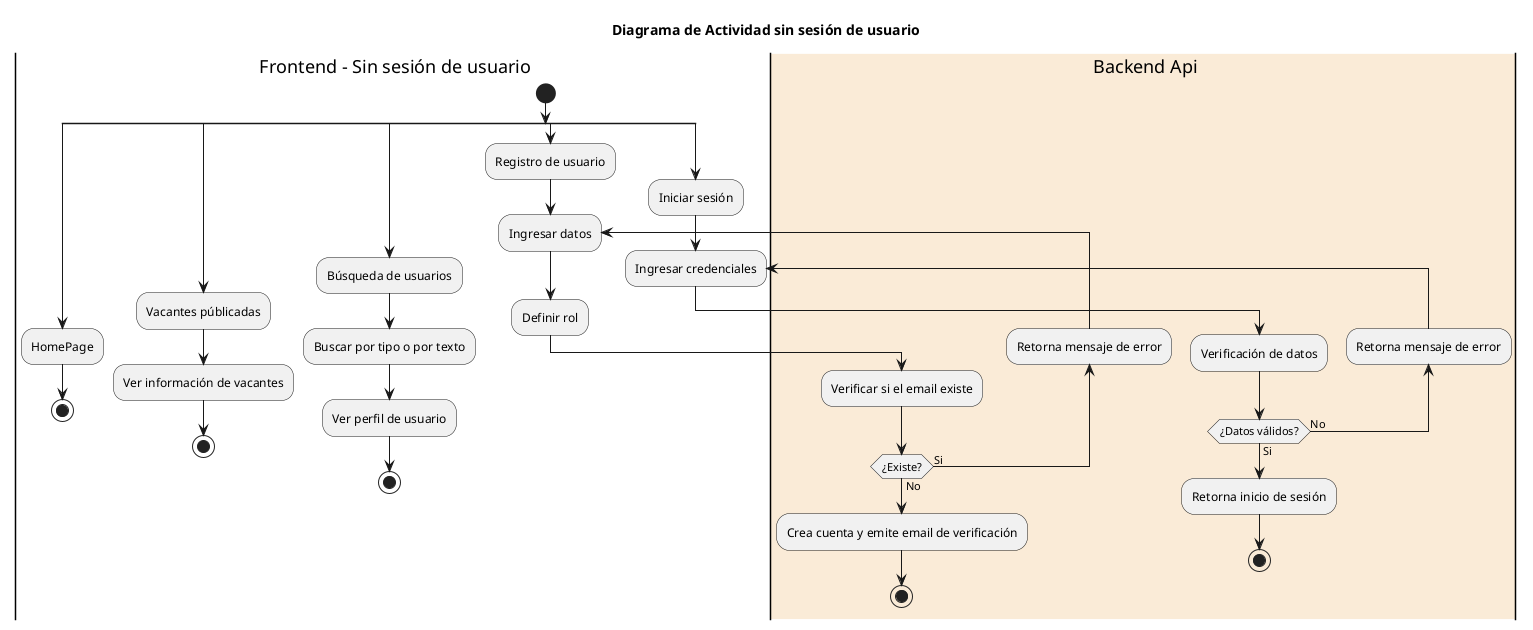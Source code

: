 @startuml
title Diagrama de Actividad sin sesión de usuario
|ns| Frontend - Sin sesión de usuario
start
split
    :HomePage;
    |ns|
    stop
split again
    :Vacantes públicadas;
    :Ver información de vacantes;
    |ns|
    stop
split again
    :Búsqueda de usuarios;
    :Buscar por tipo o por texto;
    :Ver perfil de usuario;
    |ns|
    stop
split again
    |ns|
    :Registro de usuario;
    repeat :Ingresar datos;
    :Definir rol;
    |#AntiqueWhite|api| Backend Api
    :Verificar si el email existe;
    backward:Retorna mensaje de error;
    repeat while (¿Existe?) is (Si) not (No)
    :Crea cuenta y emite email de verificación;
    stop
split again
    |ns|
    :Iniciar sesión;
    repeat :Ingresar credenciales;
    |#AntiqueWhite|api| Backend Api
    :Verificación de datos;
    backward:Retorna mensaje de error;
    repeat while (¿Datos válidos?) is (No) not (Si)
    :Retorna inicio de sesión;
    stop
end split

@enduml



@startuml
title Diagrama de Actividad con sesión de usuario ( Artista | Contratista ) 01
|ns| Frontend - Con Sesión de usuario
start
split
    :Visualizar notificaciones;
    stop
split again
    :Realizar configuraciones de cuenta;
    :Realizar configuraciones personales;
    split
        :Definir datos personales;
        |#AntiqueWhite|api| Backend Api
        :Recibe datos;
        |ns|
        :Retorna mensaje de confirmación;
    split again
        repeat :Definir foto de perfil y portada;
        |#AntiqueWhite|api| Backend Api
        :Recibe datos;
        :Válida formato y requisitos;
        :Almacena los elementos;
        backward:Retorna mensaje de error;
        repeat while (Proceso completo) is (No) not (Si)
        |ns|
        :Retorna mensaje de confirmación;

    end split
end split
stop
@enduml



@startuml
title Diagrama de Actividad con sesión de usuario ( Artista | Contratista ) 02
|ns| Frontend - Con Sesión de usuario
start
:Realizar configuraciones de cuenta;
:Realizar configuraciones profesionales;
:Definir Redes sociales;
:Escribir reseña biográfica;
|#AntiqueWhite|api| Backend Api
repeat:Recibe datos;
:Válida formato y requisitos;
:Almacena los elementos;
backward:Retorna mensaje de error;
repeat while (Proceso completo) is (No) not (Si)
|ns|
:Retorna mensaje de confirmación;
stop
@enduml


@startuml
title Diagrama de Actividad con sesión de usuario ( Artista | Contratista ) 03
|ns| Frontend - Con Sesión de usuario
start
:Realizar configuraciones de cuenta;
:Definir contenido audio visual;
split
    repeat :Añadir o eliminar contenido galería de videos;
    |#AntiqueWhite|api| Backend Api
    :Maneja archivos;
    :Válida solicitud;
    :Almacena o elimina los elementos;
    backward:Retorna mensaje de error;
    repeat while (Proceso completo) is (No) not (Si)
    |ns|
    :Retorna mensaje de confirmación;
split again
    repeat :Añadir o eliminar contenido galería de imágenes;
    |#AntiqueWhite|api| Backend Api
    :Maneja archivos;
    :Válida solicitud;
    :Almacena o elimina los elementos;
    backward:Retorna mensaje de error;
    repeat while (Proceso completo) is (No) not (Si)
    |ns|
    :Retorna mensaje de confirmación;

end split
stop
@enduml

@startuml
title Diagrama de Actividad con sesión de usuario ( Artista | Contratista ) 04
|ns| Frontend - Con Sesión de usuario
start
:Realizar configuraciones de cuenta;
:Definir documentación de credenciales;
split
    repeat :Añadir o eliminar documento de identidad;
    |#AntiqueWhite|api| Backend Api
    :Maneja archivo;
    :Válida solicitud;
    :Almacena o elimina el elemento;
    backward:Retorna mensaje de error;
    repeat while (Proceso completo) is (No) not (Si)
    |ns|
    :Retorna mensaje de confirmación;
split again
    repeat :Añadir o eliminar credencial profesional;
    |#AntiqueWhite|api| Backend Api
    :Maneja archivo;
    :Válida solicitud;
    :Almacena o elimina el elemento;
    backward:Retorna mensaje de error;
    repeat while (Proceso completo) is (No) not (Si)
    |ns|
    :Retorna mensaje de confirmación;

end split
stop
@enduml

@startuml
title Diagrama de Actividad con sesión de usuario ( Artista | Contratista ) 05
|ns| Frontend - Con Sesión de usuario
start
:Realizar configuraciones de cuenta;
:Hacer configuraciones de seguridad;
split
    :Solicitar cambio de email;
    |#AntiqueWhite|api| Backend Api
    :Válida solicitud;
    :Emite email de verificación;
    |ns|
    :Retorna mensaje de confirmación;
split again
    :Solicitar cambio de contraseña;
    |#AntiqueWhite|api| Backend Api
    :Válida solicitud;
    :Emite email de verificación;
    |ns|
    :Retorna mensaje de confirmación;

end split
stop
@enduml


@startuml
title Diagrama de Actividad con sesión de usuario ( Artista | Contratista ) 06
|ns| Frontend - Con Sesión de usuario
start
:Definición de datos de contratación;
split
    :Definir información bancaria;
    |#AntiqueWhite|api| Backend Api
    :Recibe solicitud;
    :Guarda información;
    |ns|
    :Retorna mensaje de confirmación;
split again
    :Definir estatutos;
    |#AntiqueWhite|api| Backend Api
    :Recibe solicitud;
    :Guarda información;
    |ns|
    :Retorna mensaje de confirmación;

split again
    :Definir información de empresa;
    |#AntiqueWhite|api| Backend Api
    :Recibe solicitud;
    :Guarda información;
    |ns|
    :Retorna mensaje de confirmación;

end split
stop
@enduml

@startuml
title Diagrama de Actividad con sesión de usuario ( Artista | Contratista ) 07
|ns| Frontend - Con Sesión de usuario
start
:Consultar información de contratos;
split
    :Consultar información de vacante de contrato;
    |#AntiqueWhite|api| Backend Api
    :Recibe solicitud;
    :Retorna información;
    |ns|
    :Recibe información de contratos;
split again
    :Ver pre visualización de contrato;
    |#AntiqueWhite|api| Backend Api
    :Recibe solicitud;
    :Retorna documento;
    |ns|
    :Recibe visualización de documento pdf;

end split
stop
@enduml



' De administrador

@startuml
title Diagrama de Actividad con sesión de usuario ( Administrador ) 01
|ns| Frontend - Administrador
start
split
    :Visualizar notificaciones;
    stop
split again
    :Realizar configuraciones de cuenta;
    :Realizar configuraciones personales;
    split
        :Definir datos personales;
        |#AntiqueWhite|api| Backend Api
        :Recibe datos;
        |ns|
        :Retorna mensaje de confirmación;
    split again
        repeat :Definir foto de perfil y portada;
        |#AntiqueWhite|api| Backend Api
        :Recibe datos;
        :Válida formato y requisitos;
        :Almacena los elementos;
        backward:Retorna mensaje de error;
        repeat while (Proceso completo) is (No) not (Si)
        |ns|
        :Retorna mensaje de confirmación;

    end split
end split
stop
@enduml

@startuml
title Diagrama de Actividad con sesión de usuario ( Administrador ) 02
|ns| Frontend - Administrador
start
:Realizar configuraciones de cuenta;
:Hacer configuraciones de seguridad;
split
    :Solicitar cambio de email;
    |#AntiqueWhite|api| Backend Api
    :Válida solicitud;
    :Emite email de verificación;
    |ns|
    :Retorna mensaje de confirmación;
split again
    :Solicitar cambio de contraseña;
    |#AntiqueWhite|api| Backend Api
    :Válida solicitud;
    :Emite email de verificación;
    |ns|
    :Retorna mensaje de confirmación;

end split
stop
@enduml


@startuml
title Diagrama de Actividad con sesión de usuario ( Administrador ) 03
|ns| Frontend - Administrador
start
split
    :Consultar información de vacantes publicadas;
    |#AntiqueWhite|api| Backend Api
    :Recibe solicitud;
    :Retorna información;
    |ns|
    :Recibe información;
split again
    :Consultar información de usuarios registrados;
    |#AntiqueWhite|api| Backend Api
    :Recibe solicitud;
    :Retorna información;
    |ns|
    :Recibe información;
split again
    :Consultar información de contratos;
    split
        :Consultar información de vacantes de contratos;
        |#AntiqueWhite|api| Backend Api
        :Recibe solicitud;
        :Retorna información;
        |ns|
        :Recibe información de contratos;
    split again
        :Ver pre visualización de contrato;
        |#AntiqueWhite|api| Backend Api
        :Recibe solicitud;
        :Retorna documento;
        |ns|
        :Recibe visualización de documento pdf;

    end split
end split
stop
@enduml


' Artista

@startuml
title Diagrama de Actividad con sesión de usuario ( Artista ) 01
|ns| Frontend - Artista
start

    split
    :Realizar configuraciones de cuenta;
    :Definir habilidades o capacidades artisticas;
    |#AntiqueWhite|api| Backend Api
    :Recibe solicitud de guardado
    de capacidades;
    :Guarda información;
    |ns|
    :Retorna mensaje de confirmación
    guardado de capacidades;
    split again
        :Visitar vacantes publicadas;
        :Postularse con un mensaje opcional;
        |#AntiqueWhite|api| Backend Api
        :Recibe solicitud de guardado
        de postulación;
        :Guarda información;
        |ns|
        :Retorna mensaje de confirmación
        de postulación;
    split again
        :Consultar información de contratos;
        split
            :Aceptar/firmar contrato;
            |#AntiqueWhite|api| Backend Api
            :Recibe solicitud de aceptación;
            :Guarda información;
            |ns|
            :Retorna mensaje de aprobación
            de contrato;
        split again
            :Rechazar contrato;
            |#AntiqueWhite|api| Backend Api
            :Recibe solicitud de rechazo;
            :Guarda información;
            |ns|
            :Retorna mensaje de rechazo
            de contrato;
        end split
    end split
stop
@enduml


' Contratist


@startuml
title Diagrama de Actividad con sesión de usuario ( Contratista ) 01
|ns| Frontend - Contratista
start

    split
    :Realizar configuraciones de cuenta;
    :Definir información de empresa a representar;
    |#AntiqueWhite|api| Backend Api
    :Recibe solicitud de guardado
    de empresa;
    :Guarda información;
    |ns|
    :Retorna mensaje de confirmación
    guardado de datos de empresa;

    split again
    :Visitar vacantes personales publicadas;
    split
        :Crear/Editar/Eliminar vacante;
         |#AntiqueWhite|api| Backend Api
        :Recibe solicitud de
        manejo manejo de vacante;
        :Válida información;
        |ns|
        :Retorna mensaje de
        manejo de vacante completado;

    split again
        :Evaluación de postulaciones;
        :Crear planificación de un contrato;
        |#AntiqueWhite|api| Backend Api
        :Recibe solicitud de creación
        de contrato;
        :Guarda información;
        |ns|
        :Retorna mensaje de
        de contrato completado;

    end split
    end split

|ns|
stop
@enduml

@startuml
title Diagrama de Actividad con sesión de usuario ( Contratista ) 02
|ns| Frontend - Contratista
start

    :Consultar información de contratos;
    split
        :Definir método de pago;
        :Enviar propuesta de contrato;
        |#AntiqueWhite|api| Backend Api
        :Válida información;
        :Recibe solicitud de
        envio de propuesta de contrato;
        |ns|
        :Retorna mensaje de
        envio de propuesta exitoso;
    split again
        :Eliminar contrato;
        |#AntiqueWhite|api| Backend Api
        :Válida información;
        :Recibe solicitud de
        eliminación de contrato;
        |ns|
        :Retorna mensaje de
        eliminación realizada;
    end split
stop
@enduml
